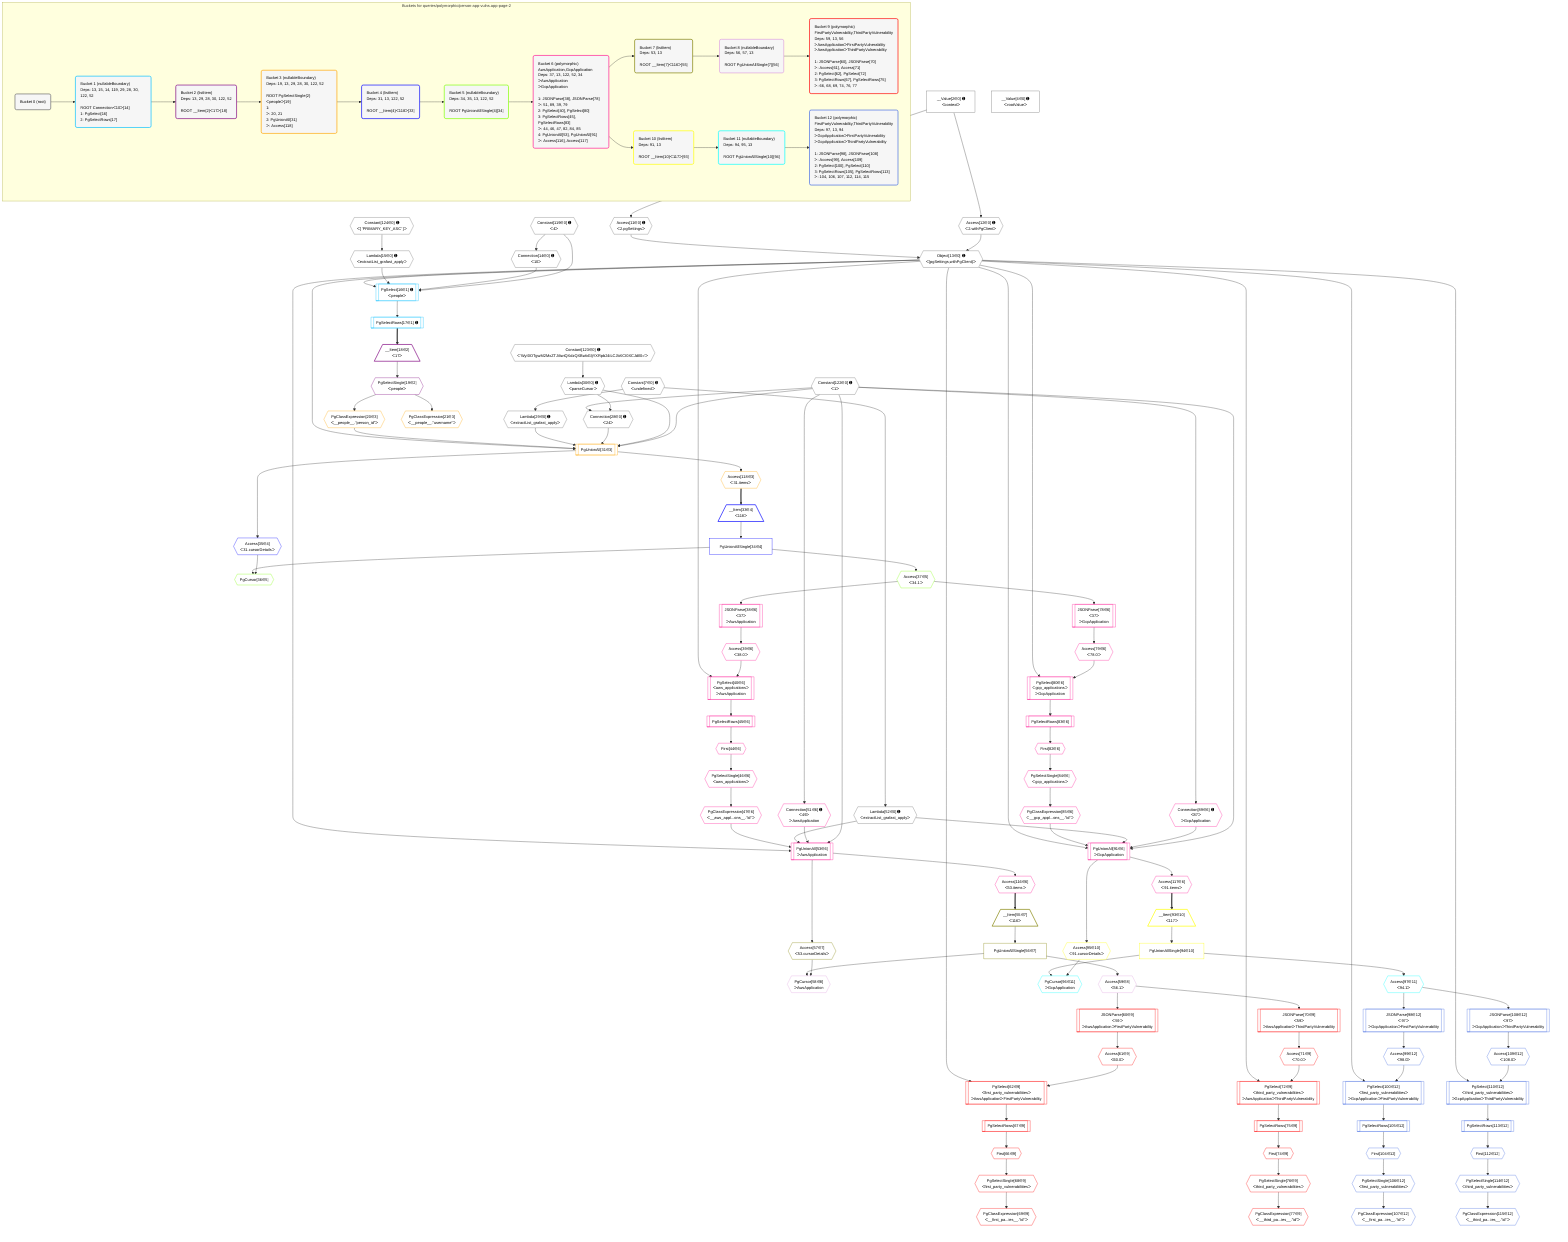 %%{init: {'themeVariables': { 'fontSize': '12px'}}}%%
graph TD
    classDef path fill:#eee,stroke:#000,color:#000
    classDef plan fill:#fff,stroke-width:1px,color:#000
    classDef itemplan fill:#fff,stroke-width:2px,color:#000
    classDef unbatchedplan fill:#dff,stroke-width:1px,color:#000
    classDef sideeffectplan fill:#fcc,stroke-width:2px,color:#000
    classDef bucket fill:#f6f6f6,color:#000,stroke-width:2px,text-align:left


    %% plan dependencies
    Object13{{"Object[13∈0] ➊<br />ᐸ{pgSettings,withPgClient}ᐳ"}}:::plan
    Access11{{"Access[11∈0] ➊<br />ᐸ2.pgSettingsᐳ"}}:::plan
    Access12{{"Access[12∈0] ➊<br />ᐸ2.withPgClientᐳ"}}:::plan
    Access11 & Access12 --> Object13
    Connection28{{"Connection[28∈0] ➊<br />ᐸ24ᐳ"}}:::plan
    Constant122{{"Constant[122∈0] ➊<br />ᐸ1ᐳ"}}:::plan
    Lambda30{{"Lambda[30∈0] ➊<br />ᐸparseCursorᐳ"}}:::plan
    Constant122 & Lambda30 --> Connection28
    __Value2["__Value[2∈0] ➊<br />ᐸcontextᐳ"]:::plan
    __Value2 --> Access11
    __Value2 --> Access12
    Connection14{{"Connection[14∈0] ➊<br />ᐸ10ᐳ"}}:::plan
    Constant119{{"Constant[119∈0] ➊<br />ᐸ4ᐳ"}}:::plan
    Constant119 --> Connection14
    Lambda15{{"Lambda[15∈0] ➊<br />ᐸextractList_grafast_applyᐳ"}}:::plan
    Constant124{{"Constant[124∈0] ➊<br />ᐸ[ 'PRIMARY_KEY_ASC' ]ᐳ"}}:::plan
    Constant124 --> Lambda15
    Lambda29{{"Lambda[29∈0] ➊<br />ᐸextractList_grafast_applyᐳ"}}:::plan
    Constant7{{"Constant[7∈0] ➊<br />ᐸundefinedᐳ"}}:::plan
    Constant7 --> Lambda29
    Constant123{{"Constant[123∈0] ➊<br />ᐸ'WyI0OTgwM2MxZTJiIiwiQXdzQXBwbGljYXRpb24iLCJbXCI0XCJdIl0='ᐳ"}}:::plan
    Constant123 --> Lambda30
    Lambda52{{"Lambda[52∈0] ➊<br />ᐸextractList_grafast_applyᐳ"}}:::plan
    Constant7 --> Lambda52
    __Value4["__Value[4∈0] ➊<br />ᐸrootValueᐳ"]:::plan
    PgSelect16[["PgSelect[16∈1] ➊<br />ᐸpeopleᐳ"]]:::plan
    Object13 & Lambda15 & Connection14 & Constant119 --> PgSelect16
    PgSelectRows17[["PgSelectRows[17∈1] ➊"]]:::plan
    PgSelect16 --> PgSelectRows17
    __Item18[/"__Item[18∈2]<br />ᐸ17ᐳ"\]:::itemplan
    PgSelectRows17 ==> __Item18
    PgSelectSingle19{{"PgSelectSingle[19∈2]<br />ᐸpeopleᐳ"}}:::plan
    __Item18 --> PgSelectSingle19
    PgUnionAll31[["PgUnionAll[31∈3]"]]:::plan
    PgClassExpression20{{"PgClassExpression[20∈3]<br />ᐸ__people__.”person_id”ᐳ"}}:::plan
    Object13 & PgClassExpression20 & Lambda29 & Connection28 & Lambda30 & Constant122 --> PgUnionAll31
    PgSelectSingle19 --> PgClassExpression20
    PgClassExpression21{{"PgClassExpression[21∈3]<br />ᐸ__people__.”username”ᐳ"}}:::plan
    PgSelectSingle19 --> PgClassExpression21
    Access118{{"Access[118∈3]<br />ᐸ31.itemsᐳ"}}:::plan
    PgUnionAll31 --> Access118
    __Item33[/"__Item[33∈4]<br />ᐸ118ᐳ"\]:::itemplan
    Access118 ==> __Item33
    PgUnionAllSingle34["PgUnionAllSingle[34∈4]"]:::plan
    __Item33 --> PgUnionAllSingle34
    Access35{{"Access[35∈4]<br />ᐸ31.cursorDetailsᐳ"}}:::plan
    PgUnionAll31 --> Access35
    PgCursor36{{"PgCursor[36∈5]"}}:::plan
    PgUnionAllSingle34 & Access35 --> PgCursor36
    Access37{{"Access[37∈5]<br />ᐸ34.1ᐳ"}}:::plan
    PgUnionAllSingle34 --> Access37
    PgUnionAll53[["PgUnionAll[53∈6]<br />ᐳAwsApplication"]]:::plan
    PgClassExpression47{{"PgClassExpression[47∈6]<br />ᐸ__aws_appl...ons__.”id”ᐳ"}}:::plan
    Connection51{{"Connection[51∈6] ➊<br />ᐸ49ᐳ<br />ᐳAwsApplication"}}:::plan
    Object13 & PgClassExpression47 & Lambda52 & Connection51 & Constant122 --> PgUnionAll53
    PgUnionAll91[["PgUnionAll[91∈6]<br />ᐳGcpApplication"]]:::plan
    PgClassExpression85{{"PgClassExpression[85∈6]<br />ᐸ__gcp_appl...ons__.”id”ᐳ"}}:::plan
    Connection89{{"Connection[89∈6] ➊<br />ᐸ87ᐳ<br />ᐳGcpApplication"}}:::plan
    Object13 & PgClassExpression85 & Lambda52 & Connection89 & Constant122 --> PgUnionAll91
    PgSelect40[["PgSelect[40∈6]<br />ᐸaws_applicationsᐳ<br />ᐳAwsApplication"]]:::plan
    Access39{{"Access[39∈6]<br />ᐸ38.0ᐳ"}}:::plan
    Object13 & Access39 --> PgSelect40
    PgSelect80[["PgSelect[80∈6]<br />ᐸgcp_applicationsᐳ<br />ᐳGcpApplication"]]:::plan
    Access79{{"Access[79∈6]<br />ᐸ78.0ᐳ"}}:::plan
    Object13 & Access79 --> PgSelect80
    JSONParse38[["JSONParse[38∈6]<br />ᐸ37ᐳ<br />ᐳAwsApplication"]]:::plan
    Access37 --> JSONParse38
    JSONParse38 --> Access39
    First44{{"First[44∈6]"}}:::plan
    PgSelectRows45[["PgSelectRows[45∈6]"]]:::plan
    PgSelectRows45 --> First44
    PgSelect40 --> PgSelectRows45
    PgSelectSingle46{{"PgSelectSingle[46∈6]<br />ᐸaws_applicationsᐳ"}}:::plan
    First44 --> PgSelectSingle46
    PgSelectSingle46 --> PgClassExpression47
    Constant122 --> Connection51
    JSONParse78[["JSONParse[78∈6]<br />ᐸ37ᐳ<br />ᐳGcpApplication"]]:::plan
    Access37 --> JSONParse78
    JSONParse78 --> Access79
    First82{{"First[82∈6]"}}:::plan
    PgSelectRows83[["PgSelectRows[83∈6]"]]:::plan
    PgSelectRows83 --> First82
    PgSelect80 --> PgSelectRows83
    PgSelectSingle84{{"PgSelectSingle[84∈6]<br />ᐸgcp_applicationsᐳ"}}:::plan
    First82 --> PgSelectSingle84
    PgSelectSingle84 --> PgClassExpression85
    Constant122 --> Connection89
    Access116{{"Access[116∈6]<br />ᐸ53.itemsᐳ"}}:::plan
    PgUnionAll53 --> Access116
    Access117{{"Access[117∈6]<br />ᐸ91.itemsᐳ"}}:::plan
    PgUnionAll91 --> Access117
    __Item55[/"__Item[55∈7]<br />ᐸ116ᐳ"\]:::itemplan
    Access116 ==> __Item55
    PgUnionAllSingle56["PgUnionAllSingle[56∈7]"]:::plan
    __Item55 --> PgUnionAllSingle56
    Access57{{"Access[57∈7]<br />ᐸ53.cursorDetailsᐳ"}}:::plan
    PgUnionAll53 --> Access57
    PgCursor58{{"PgCursor[58∈8]<br />ᐳAwsApplication"}}:::plan
    PgUnionAllSingle56 & Access57 --> PgCursor58
    Access59{{"Access[59∈8]<br />ᐸ56.1ᐳ"}}:::plan
    PgUnionAllSingle56 --> Access59
    PgSelect62[["PgSelect[62∈9]<br />ᐸfirst_party_vulnerabilitiesᐳ<br />ᐳAwsApplicationᐳFirstPartyVulnerability"]]:::plan
    Access61{{"Access[61∈9]<br />ᐸ60.0ᐳ"}}:::plan
    Object13 & Access61 --> PgSelect62
    PgSelect72[["PgSelect[72∈9]<br />ᐸthird_party_vulnerabilitiesᐳ<br />ᐳAwsApplicationᐳThirdPartyVulnerability"]]:::plan
    Access71{{"Access[71∈9]<br />ᐸ70.0ᐳ"}}:::plan
    Object13 & Access71 --> PgSelect72
    JSONParse60[["JSONParse[60∈9]<br />ᐸ59ᐳ<br />ᐳAwsApplicationᐳFirstPartyVulnerability"]]:::plan
    Access59 --> JSONParse60
    JSONParse60 --> Access61
    First66{{"First[66∈9]"}}:::plan
    PgSelectRows67[["PgSelectRows[67∈9]"]]:::plan
    PgSelectRows67 --> First66
    PgSelect62 --> PgSelectRows67
    PgSelectSingle68{{"PgSelectSingle[68∈9]<br />ᐸfirst_party_vulnerabilitiesᐳ"}}:::plan
    First66 --> PgSelectSingle68
    PgClassExpression69{{"PgClassExpression[69∈9]<br />ᐸ__first_pa...ies__.”id”ᐳ"}}:::plan
    PgSelectSingle68 --> PgClassExpression69
    JSONParse70[["JSONParse[70∈9]<br />ᐸ59ᐳ<br />ᐳAwsApplicationᐳThirdPartyVulnerability"]]:::plan
    Access59 --> JSONParse70
    JSONParse70 --> Access71
    First74{{"First[74∈9]"}}:::plan
    PgSelectRows75[["PgSelectRows[75∈9]"]]:::plan
    PgSelectRows75 --> First74
    PgSelect72 --> PgSelectRows75
    PgSelectSingle76{{"PgSelectSingle[76∈9]<br />ᐸthird_party_vulnerabilitiesᐳ"}}:::plan
    First74 --> PgSelectSingle76
    PgClassExpression77{{"PgClassExpression[77∈9]<br />ᐸ__third_pa...ies__.”id”ᐳ"}}:::plan
    PgSelectSingle76 --> PgClassExpression77
    __Item93[/"__Item[93∈10]<br />ᐸ117ᐳ"\]:::itemplan
    Access117 ==> __Item93
    PgUnionAllSingle94["PgUnionAllSingle[94∈10]"]:::plan
    __Item93 --> PgUnionAllSingle94
    Access95{{"Access[95∈10]<br />ᐸ91.cursorDetailsᐳ"}}:::plan
    PgUnionAll91 --> Access95
    PgCursor96{{"PgCursor[96∈11]<br />ᐳGcpApplication"}}:::plan
    PgUnionAllSingle94 & Access95 --> PgCursor96
    Access97{{"Access[97∈11]<br />ᐸ94.1ᐳ"}}:::plan
    PgUnionAllSingle94 --> Access97
    PgSelect100[["PgSelect[100∈12]<br />ᐸfirst_party_vulnerabilitiesᐳ<br />ᐳGcpApplicationᐳFirstPartyVulnerability"]]:::plan
    Access99{{"Access[99∈12]<br />ᐸ98.0ᐳ"}}:::plan
    Object13 & Access99 --> PgSelect100
    PgSelect110[["PgSelect[110∈12]<br />ᐸthird_party_vulnerabilitiesᐳ<br />ᐳGcpApplicationᐳThirdPartyVulnerability"]]:::plan
    Access109{{"Access[109∈12]<br />ᐸ108.0ᐳ"}}:::plan
    Object13 & Access109 --> PgSelect110
    JSONParse98[["JSONParse[98∈12]<br />ᐸ97ᐳ<br />ᐳGcpApplicationᐳFirstPartyVulnerability"]]:::plan
    Access97 --> JSONParse98
    JSONParse98 --> Access99
    First104{{"First[104∈12]"}}:::plan
    PgSelectRows105[["PgSelectRows[105∈12]"]]:::plan
    PgSelectRows105 --> First104
    PgSelect100 --> PgSelectRows105
    PgSelectSingle106{{"PgSelectSingle[106∈12]<br />ᐸfirst_party_vulnerabilitiesᐳ"}}:::plan
    First104 --> PgSelectSingle106
    PgClassExpression107{{"PgClassExpression[107∈12]<br />ᐸ__first_pa...ies__.”id”ᐳ"}}:::plan
    PgSelectSingle106 --> PgClassExpression107
    JSONParse108[["JSONParse[108∈12]<br />ᐸ97ᐳ<br />ᐳGcpApplicationᐳThirdPartyVulnerability"]]:::plan
    Access97 --> JSONParse108
    JSONParse108 --> Access109
    First112{{"First[112∈12]"}}:::plan
    PgSelectRows113[["PgSelectRows[113∈12]"]]:::plan
    PgSelectRows113 --> First112
    PgSelect110 --> PgSelectRows113
    PgSelectSingle114{{"PgSelectSingle[114∈12]<br />ᐸthird_party_vulnerabilitiesᐳ"}}:::plan
    First112 --> PgSelectSingle114
    PgClassExpression115{{"PgClassExpression[115∈12]<br />ᐸ__third_pa...ies__.”id”ᐳ"}}:::plan
    PgSelectSingle114 --> PgClassExpression115

    %% define steps

    subgraph "Buckets for queries/polymorphic/person-app-vulns.app-page-2"
    Bucket0("Bucket 0 (root)"):::bucket
    classDef bucket0 stroke:#696969
    class Bucket0,__Value2,__Value4,Constant7,Access11,Access12,Object13,Connection14,Lambda15,Connection28,Lambda29,Lambda30,Lambda52,Constant119,Constant122,Constant123,Constant124 bucket0
    Bucket1("Bucket 1 (nullableBoundary)<br />Deps: 13, 15, 14, 119, 29, 28, 30, 122, 52<br /><br />ROOT Connectionᐸ10ᐳ[14]<br />1: PgSelect[16]<br />2: PgSelectRows[17]"):::bucket
    classDef bucket1 stroke:#00bfff
    class Bucket1,PgSelect16,PgSelectRows17 bucket1
    Bucket2("Bucket 2 (listItem)<br />Deps: 13, 29, 28, 30, 122, 52<br /><br />ROOT __Item{2}ᐸ17ᐳ[18]"):::bucket
    classDef bucket2 stroke:#7f007f
    class Bucket2,__Item18,PgSelectSingle19 bucket2
    Bucket3("Bucket 3 (nullableBoundary)<br />Deps: 19, 13, 29, 28, 30, 122, 52<br /><br />ROOT PgSelectSingle{2}ᐸpeopleᐳ[19]<br />1: <br />ᐳ: 20, 21<br />2: PgUnionAll[31]<br />ᐳ: Access[118]"):::bucket
    classDef bucket3 stroke:#ffa500
    class Bucket3,PgClassExpression20,PgClassExpression21,PgUnionAll31,Access118 bucket3
    Bucket4("Bucket 4 (listItem)<br />Deps: 31, 13, 122, 52<br /><br />ROOT __Item{4}ᐸ118ᐳ[33]"):::bucket
    classDef bucket4 stroke:#0000ff
    class Bucket4,__Item33,PgUnionAllSingle34,Access35 bucket4
    Bucket5("Bucket 5 (nullableBoundary)<br />Deps: 34, 35, 13, 122, 52<br /><br />ROOT PgUnionAllSingle{4}[34]"):::bucket
    classDef bucket5 stroke:#7fff00
    class Bucket5,PgCursor36,Access37 bucket5
    Bucket6("Bucket 6 (polymorphic)<br />AwsApplication,GcpApplication<br />Deps: 37, 13, 122, 52, 34<br />ᐳAwsApplication<br />ᐳGcpApplication<br /><br />1: JSONParse[38], JSONParse[78]<br />ᐳ: 51, 89, 39, 79<br />2: PgSelect[40], PgSelect[80]<br />3: PgSelectRows[45], PgSelectRows[83]<br />ᐳ: 44, 46, 47, 82, 84, 85<br />4: PgUnionAll[53], PgUnionAll[91]<br />ᐳ: Access[116], Access[117]"):::bucket
    classDef bucket6 stroke:#ff1493
    class Bucket6,JSONParse38,Access39,PgSelect40,First44,PgSelectRows45,PgSelectSingle46,PgClassExpression47,Connection51,PgUnionAll53,JSONParse78,Access79,PgSelect80,First82,PgSelectRows83,PgSelectSingle84,PgClassExpression85,Connection89,PgUnionAll91,Access116,Access117 bucket6
    Bucket7("Bucket 7 (listItem)<br />Deps: 53, 13<br /><br />ROOT __Item{7}ᐸ116ᐳ[55]"):::bucket
    classDef bucket7 stroke:#808000
    class Bucket7,__Item55,PgUnionAllSingle56,Access57 bucket7
    Bucket8("Bucket 8 (nullableBoundary)<br />Deps: 56, 57, 13<br /><br />ROOT PgUnionAllSingle{7}[56]"):::bucket
    classDef bucket8 stroke:#dda0dd
    class Bucket8,PgCursor58,Access59 bucket8
    Bucket9("Bucket 9 (polymorphic)<br />FirstPartyVulnerability,ThirdPartyVulnerability<br />Deps: 59, 13, 56<br />ᐳAwsApplicationᐳFirstPartyVulnerability<br />ᐳAwsApplicationᐳThirdPartyVulnerability<br /><br />1: JSONParse[60], JSONParse[70]<br />ᐳ: Access[61], Access[71]<br />2: PgSelect[62], PgSelect[72]<br />3: PgSelectRows[67], PgSelectRows[75]<br />ᐳ: 66, 68, 69, 74, 76, 77"):::bucket
    classDef bucket9 stroke:#ff0000
    class Bucket9,JSONParse60,Access61,PgSelect62,First66,PgSelectRows67,PgSelectSingle68,PgClassExpression69,JSONParse70,Access71,PgSelect72,First74,PgSelectRows75,PgSelectSingle76,PgClassExpression77 bucket9
    Bucket10("Bucket 10 (listItem)<br />Deps: 91, 13<br /><br />ROOT __Item{10}ᐸ117ᐳ[93]"):::bucket
    classDef bucket10 stroke:#ffff00
    class Bucket10,__Item93,PgUnionAllSingle94,Access95 bucket10
    Bucket11("Bucket 11 (nullableBoundary)<br />Deps: 94, 95, 13<br /><br />ROOT PgUnionAllSingle{10}[94]"):::bucket
    classDef bucket11 stroke:#00ffff
    class Bucket11,PgCursor96,Access97 bucket11
    Bucket12("Bucket 12 (polymorphic)<br />FirstPartyVulnerability,ThirdPartyVulnerability<br />Deps: 97, 13, 94<br />ᐳGcpApplicationᐳFirstPartyVulnerability<br />ᐳGcpApplicationᐳThirdPartyVulnerability<br /><br />1: JSONParse[98], JSONParse[108]<br />ᐳ: Access[99], Access[109]<br />2: PgSelect[100], PgSelect[110]<br />3: PgSelectRows[105], PgSelectRows[113]<br />ᐳ: 104, 106, 107, 112, 114, 115"):::bucket
    classDef bucket12 stroke:#4169e1
    class Bucket12,JSONParse98,Access99,PgSelect100,First104,PgSelectRows105,PgSelectSingle106,PgClassExpression107,JSONParse108,Access109,PgSelect110,First112,PgSelectRows113,PgSelectSingle114,PgClassExpression115 bucket12
    Bucket0 --> Bucket1
    Bucket1 --> Bucket2
    Bucket2 --> Bucket3
    Bucket3 --> Bucket4
    Bucket4 --> Bucket5
    Bucket5 --> Bucket6
    Bucket6 --> Bucket7 & Bucket10
    Bucket7 --> Bucket8
    Bucket8 --> Bucket9
    Bucket10 --> Bucket11
    Bucket11 --> Bucket12
    end